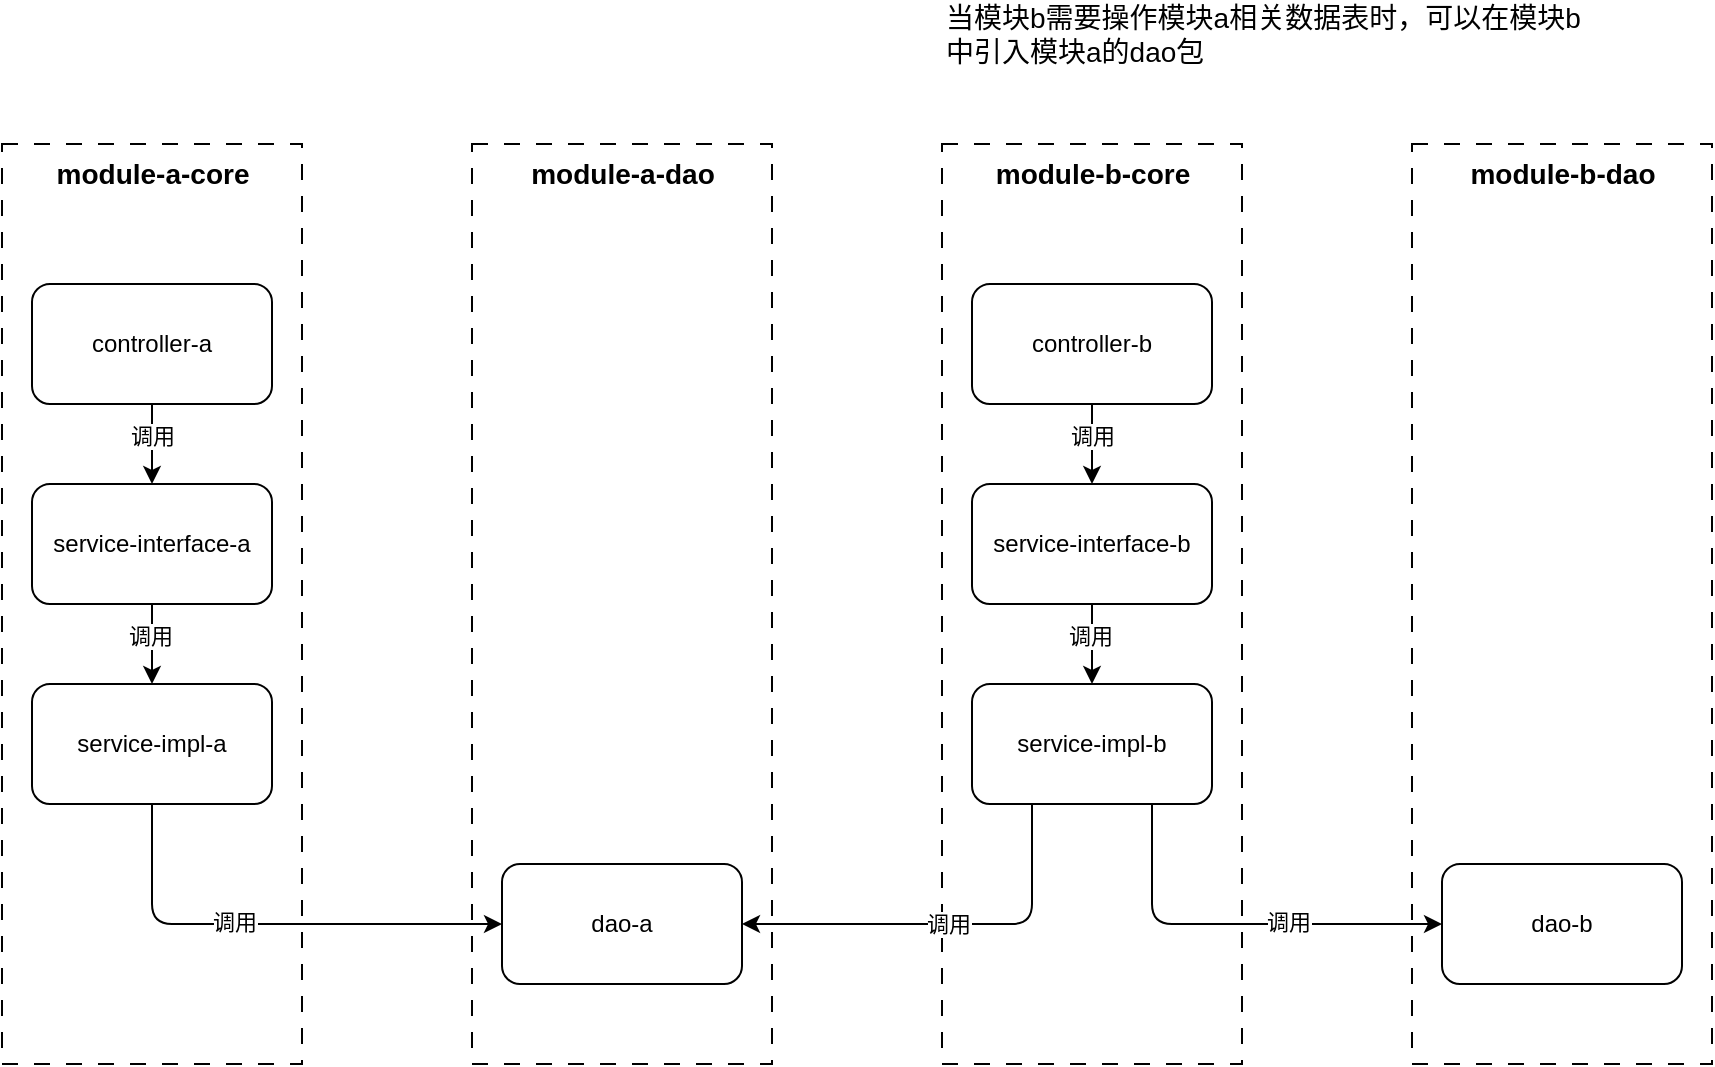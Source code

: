 <mxfile version="27.1.6">
  <diagram name="第 1 页" id="jSbDKvpbUCFAO9ZqHGPm">
    <mxGraphModel dx="994" dy="561" grid="1" gridSize="10" guides="1" tooltips="1" connect="1" arrows="1" fold="1" page="1" pageScale="1" pageWidth="1169" pageHeight="827" math="0" shadow="0">
      <root>
        <mxCell id="0" />
        <mxCell id="1" parent="0" />
        <mxCell id="OlNXJpAAPlKyJvy7JP_H-1" value="" style="rounded=0;whiteSpace=wrap;html=1;dashed=1;dashPattern=8 8;" parent="1" vertex="1">
          <mxGeometry x="392" y="140" width="150" height="460" as="geometry" />
        </mxCell>
        <mxCell id="OlNXJpAAPlKyJvy7JP_H-2" value="" style="rounded=0;whiteSpace=wrap;html=1;dashed=1;dashPattern=8 8;" parent="1" vertex="1">
          <mxGeometry x="157" y="140" width="150" height="460" as="geometry" />
        </mxCell>
        <mxCell id="OlNXJpAAPlKyJvy7JP_H-3" style="edgeStyle=orthogonalEdgeStyle;rounded=0;orthogonalLoop=1;jettySize=auto;html=1;exitX=0.5;exitY=1;exitDx=0;exitDy=0;" parent="1" source="OlNXJpAAPlKyJvy7JP_H-5" target="OlNXJpAAPlKyJvy7JP_H-8" edge="1">
          <mxGeometry relative="1" as="geometry" />
        </mxCell>
        <mxCell id="OlNXJpAAPlKyJvy7JP_H-4" value="调用" style="edgeLabel;html=1;align=center;verticalAlign=middle;resizable=0;points=[];" parent="OlNXJpAAPlKyJvy7JP_H-3" vertex="1" connectable="0">
          <mxGeometry x="-0.226" relative="1" as="geometry">
            <mxPoint as="offset" />
          </mxGeometry>
        </mxCell>
        <mxCell id="OlNXJpAAPlKyJvy7JP_H-5" value="&lt;span style=&quot;background-color: transparent; color: light-dark(rgb(0, 0, 0), rgb(255, 255, 255));&quot;&gt;controller-a&lt;/span&gt;" style="rounded=1;whiteSpace=wrap;html=1;" parent="1" vertex="1">
          <mxGeometry x="172" y="210" width="120" height="60" as="geometry" />
        </mxCell>
        <mxCell id="OlNXJpAAPlKyJvy7JP_H-6" style="edgeStyle=orthogonalEdgeStyle;rounded=0;orthogonalLoop=1;jettySize=auto;html=1;exitX=0.5;exitY=1;exitDx=0;exitDy=0;" parent="1" source="OlNXJpAAPlKyJvy7JP_H-8" target="OlNXJpAAPlKyJvy7JP_H-11" edge="1">
          <mxGeometry relative="1" as="geometry" />
        </mxCell>
        <mxCell id="OlNXJpAAPlKyJvy7JP_H-7" value="调用" style="edgeLabel;html=1;align=center;verticalAlign=middle;resizable=0;points=[];" parent="OlNXJpAAPlKyJvy7JP_H-6" vertex="1" connectable="0">
          <mxGeometry x="-0.226" y="-1" relative="1" as="geometry">
            <mxPoint as="offset" />
          </mxGeometry>
        </mxCell>
        <mxCell id="OlNXJpAAPlKyJvy7JP_H-8" value="&lt;span style=&quot;background-color: transparent; color: light-dark(rgb(0, 0, 0), rgb(255, 255, 255));&quot;&gt;service-&lt;/span&gt;&lt;span style=&quot;background-color: transparent; color: light-dark(rgb(0, 0, 0), rgb(255, 255, 255));&quot;&gt;interface-a&lt;/span&gt;" style="rounded=1;whiteSpace=wrap;html=1;" parent="1" vertex="1">
          <mxGeometry x="172" y="310" width="120" height="60" as="geometry" />
        </mxCell>
        <mxCell id="OlNXJpAAPlKyJvy7JP_H-9" style="edgeStyle=orthogonalEdgeStyle;rounded=1;orthogonalLoop=1;jettySize=auto;html=1;exitX=0.5;exitY=1;exitDx=0;exitDy=0;entryX=0;entryY=0.5;entryDx=0;entryDy=0;curved=0;" parent="1" source="OlNXJpAAPlKyJvy7JP_H-11" target="OlNXJpAAPlKyJvy7JP_H-13" edge="1">
          <mxGeometry relative="1" as="geometry" />
        </mxCell>
        <mxCell id="OlNXJpAAPlKyJvy7JP_H-10" value="调用" style="edgeLabel;html=1;align=center;verticalAlign=middle;resizable=0;points=[];" parent="OlNXJpAAPlKyJvy7JP_H-9" vertex="1" connectable="0">
          <mxGeometry x="-0.139" y="1" relative="1" as="geometry">
            <mxPoint as="offset" />
          </mxGeometry>
        </mxCell>
        <mxCell id="OlNXJpAAPlKyJvy7JP_H-11" value="&lt;span style=&quot;background-color: transparent; color: light-dark(rgb(0, 0, 0), rgb(255, 255, 255));&quot;&gt;service-impl-a&lt;/span&gt;" style="rounded=1;whiteSpace=wrap;html=1;" parent="1" vertex="1">
          <mxGeometry x="172" y="410" width="120" height="60" as="geometry" />
        </mxCell>
        <mxCell id="OlNXJpAAPlKyJvy7JP_H-12" value="&lt;b&gt;&lt;font style=&quot;font-size: 14px;&quot;&gt;module-a-core&lt;/font&gt;&lt;/b&gt;" style="text;html=1;align=center;verticalAlign=middle;whiteSpace=wrap;rounded=0;" parent="1" vertex="1">
          <mxGeometry x="165.75" y="140" width="132.5" height="30" as="geometry" />
        </mxCell>
        <mxCell id="OlNXJpAAPlKyJvy7JP_H-13" value="&lt;span style=&quot;background-color: transparent; color: light-dark(rgb(0, 0, 0), rgb(255, 255, 255));&quot;&gt;dao-a&lt;/span&gt;" style="rounded=1;whiteSpace=wrap;html=1;" parent="1" vertex="1">
          <mxGeometry x="407" y="500" width="120" height="60" as="geometry" />
        </mxCell>
        <mxCell id="OlNXJpAAPlKyJvy7JP_H-14" value="&lt;b&gt;&lt;font style=&quot;font-size: 14px;&quot;&gt;module-a-dao&lt;/font&gt;&lt;/b&gt;" style="text;html=1;align=center;verticalAlign=middle;whiteSpace=wrap;rounded=0;" parent="1" vertex="1">
          <mxGeometry x="400.75" y="140" width="132.5" height="30" as="geometry" />
        </mxCell>
        <mxCell id="OlNXJpAAPlKyJvy7JP_H-25" value="" style="rounded=0;whiteSpace=wrap;html=1;dashed=1;dashPattern=8 8;" parent="1" vertex="1">
          <mxGeometry x="862" y="140" width="150" height="460" as="geometry" />
        </mxCell>
        <mxCell id="OlNXJpAAPlKyJvy7JP_H-26" value="" style="rounded=0;whiteSpace=wrap;html=1;dashed=1;dashPattern=8 8;" parent="1" vertex="1">
          <mxGeometry x="627" y="140" width="150" height="460" as="geometry" />
        </mxCell>
        <mxCell id="OlNXJpAAPlKyJvy7JP_H-27" style="edgeStyle=orthogonalEdgeStyle;rounded=0;orthogonalLoop=1;jettySize=auto;html=1;exitX=0.5;exitY=1;exitDx=0;exitDy=0;" parent="1" source="OlNXJpAAPlKyJvy7JP_H-29" target="OlNXJpAAPlKyJvy7JP_H-32" edge="1">
          <mxGeometry relative="1" as="geometry" />
        </mxCell>
        <mxCell id="OlNXJpAAPlKyJvy7JP_H-28" value="调用" style="edgeLabel;html=1;align=center;verticalAlign=middle;resizable=0;points=[];" parent="OlNXJpAAPlKyJvy7JP_H-27" vertex="1" connectable="0">
          <mxGeometry x="-0.226" relative="1" as="geometry">
            <mxPoint as="offset" />
          </mxGeometry>
        </mxCell>
        <mxCell id="OlNXJpAAPlKyJvy7JP_H-29" value="&lt;span style=&quot;background-color: transparent; color: light-dark(rgb(0, 0, 0), rgb(255, 255, 255));&quot;&gt;controller-b&lt;/span&gt;" style="rounded=1;whiteSpace=wrap;html=1;" parent="1" vertex="1">
          <mxGeometry x="642" y="210" width="120" height="60" as="geometry" />
        </mxCell>
        <mxCell id="OlNXJpAAPlKyJvy7JP_H-30" style="edgeStyle=orthogonalEdgeStyle;rounded=0;orthogonalLoop=1;jettySize=auto;html=1;exitX=0.5;exitY=1;exitDx=0;exitDy=0;" parent="1" source="OlNXJpAAPlKyJvy7JP_H-32" target="OlNXJpAAPlKyJvy7JP_H-35" edge="1">
          <mxGeometry relative="1" as="geometry" />
        </mxCell>
        <mxCell id="OlNXJpAAPlKyJvy7JP_H-31" value="调用" style="edgeLabel;html=1;align=center;verticalAlign=middle;resizable=0;points=[];" parent="OlNXJpAAPlKyJvy7JP_H-30" vertex="1" connectable="0">
          <mxGeometry x="-0.226" y="-1" relative="1" as="geometry">
            <mxPoint as="offset" />
          </mxGeometry>
        </mxCell>
        <mxCell id="OlNXJpAAPlKyJvy7JP_H-32" value="&lt;span style=&quot;background-color: transparent; color: light-dark(rgb(0, 0, 0), rgb(255, 255, 255));&quot;&gt;service-&lt;/span&gt;&lt;span style=&quot;background-color: transparent; color: light-dark(rgb(0, 0, 0), rgb(255, 255, 255));&quot;&gt;interface-b&lt;/span&gt;" style="rounded=1;whiteSpace=wrap;html=1;" parent="1" vertex="1">
          <mxGeometry x="642" y="310" width="120" height="60" as="geometry" />
        </mxCell>
        <mxCell id="OlNXJpAAPlKyJvy7JP_H-39" style="edgeStyle=orthogonalEdgeStyle;rounded=1;orthogonalLoop=1;jettySize=auto;html=1;exitX=0.75;exitY=1;exitDx=0;exitDy=0;entryX=0;entryY=0.5;entryDx=0;entryDy=0;curved=0;" parent="1" source="OlNXJpAAPlKyJvy7JP_H-35" target="OlNXJpAAPlKyJvy7JP_H-37" edge="1">
          <mxGeometry relative="1" as="geometry" />
        </mxCell>
        <mxCell id="OlNXJpAAPlKyJvy7JP_H-41" value="调用" style="edgeLabel;html=1;align=center;verticalAlign=middle;resizable=0;points=[];" parent="OlNXJpAAPlKyJvy7JP_H-39" vertex="1" connectable="0">
          <mxGeometry x="0.249" y="1" relative="1" as="geometry">
            <mxPoint as="offset" />
          </mxGeometry>
        </mxCell>
        <mxCell id="OlNXJpAAPlKyJvy7JP_H-40" value="调用" style="edgeStyle=orthogonalEdgeStyle;rounded=1;orthogonalLoop=1;jettySize=auto;html=1;exitX=0.25;exitY=1;exitDx=0;exitDy=0;entryX=1;entryY=0.5;entryDx=0;entryDy=0;curved=0;" parent="1" source="OlNXJpAAPlKyJvy7JP_H-35" target="OlNXJpAAPlKyJvy7JP_H-13" edge="1">
          <mxGeometry relative="1" as="geometry" />
        </mxCell>
        <mxCell id="OlNXJpAAPlKyJvy7JP_H-35" value="&lt;span style=&quot;background-color: transparent; color: light-dark(rgb(0, 0, 0), rgb(255, 255, 255));&quot;&gt;service-impl-b&lt;/span&gt;" style="rounded=1;whiteSpace=wrap;html=1;" parent="1" vertex="1">
          <mxGeometry x="642" y="410" width="120" height="60" as="geometry" />
        </mxCell>
        <mxCell id="OlNXJpAAPlKyJvy7JP_H-36" value="&lt;b&gt;&lt;font style=&quot;font-size: 14px;&quot;&gt;module-b-core&lt;/font&gt;&lt;/b&gt;" style="text;html=1;align=center;verticalAlign=middle;whiteSpace=wrap;rounded=0;" parent="1" vertex="1">
          <mxGeometry x="635.75" y="140" width="132.5" height="30" as="geometry" />
        </mxCell>
        <mxCell id="OlNXJpAAPlKyJvy7JP_H-37" value="&lt;span style=&quot;background-color: transparent; color: light-dark(rgb(0, 0, 0), rgb(255, 255, 255));&quot;&gt;dao-b&lt;/span&gt;" style="rounded=1;whiteSpace=wrap;html=1;" parent="1" vertex="1">
          <mxGeometry x="877" y="500" width="120" height="60" as="geometry" />
        </mxCell>
        <mxCell id="OlNXJpAAPlKyJvy7JP_H-38" value="&lt;b&gt;&lt;font style=&quot;font-size: 14px;&quot;&gt;module-b-dao&lt;/font&gt;&lt;/b&gt;" style="text;html=1;align=center;verticalAlign=middle;whiteSpace=wrap;rounded=0;" parent="1" vertex="1">
          <mxGeometry x="870.75" y="140" width="132.5" height="30" as="geometry" />
        </mxCell>
        <mxCell id="OlNXJpAAPlKyJvy7JP_H-42" value="&lt;font style=&quot;font-size: 14px;&quot;&gt;当模块b需要操作模块a相关数据表时，可以在模块b中引入模块a的dao包&lt;/font&gt;" style="text;html=1;align=left;verticalAlign=middle;whiteSpace=wrap;rounded=0;" parent="1" vertex="1">
          <mxGeometry x="627" y="70" width="323" height="30" as="geometry" />
        </mxCell>
      </root>
    </mxGraphModel>
  </diagram>
</mxfile>
